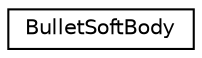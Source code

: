 digraph G
{
  edge [fontname="Helvetica",fontsize="10",labelfontname="Helvetica",labelfontsize="10"];
  node [fontname="Helvetica",fontsize="10",shape=record];
  rankdir=LR;
  Node1 [label="BulletSoftBody",height=0.2,width=0.4,color="black", fillcolor="white", style="filled",URL="$d2/dc0/structBulletSoftBody.html"];
}
